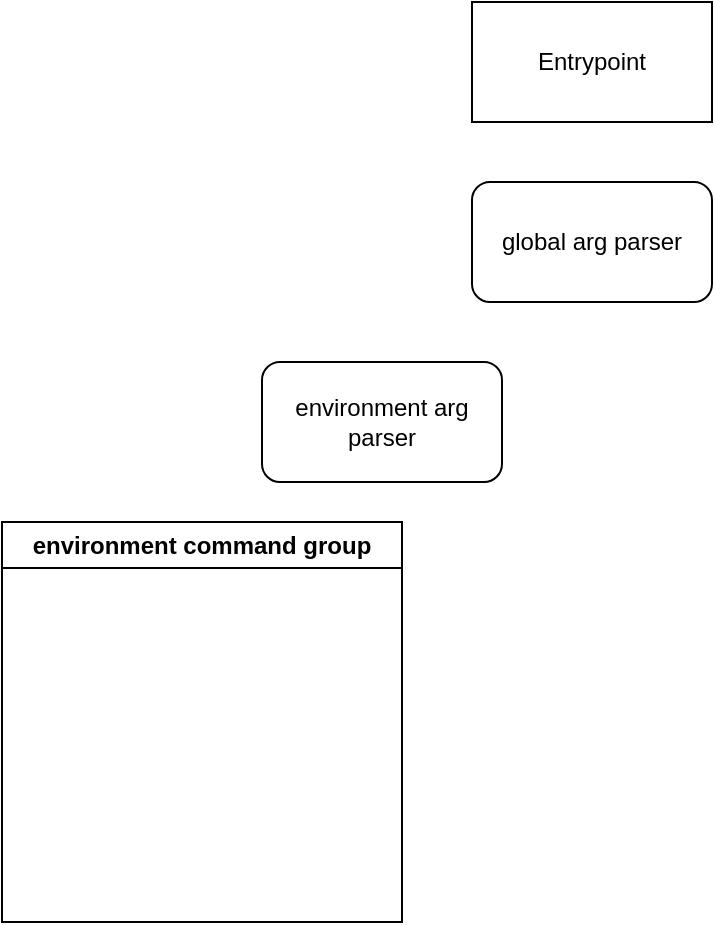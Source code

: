 <mxfile>
    <diagram id="sZ2XfdOtQ1m-JBm-YHE9" name="Page-1">
        <mxGraphModel dx="842" dy="454" grid="1" gridSize="10" guides="1" tooltips="1" connect="1" arrows="1" fold="1" page="1" pageScale="1" pageWidth="850" pageHeight="1100" math="0" shadow="0">
            <root>
                <mxCell id="0"/>
                <mxCell id="1" parent="0"/>
                <mxCell id="2" value="Entrypoint" style="rounded=0;whiteSpace=wrap;html=1;" vertex="1" parent="1">
                    <mxGeometry x="365" y="60" width="120" height="60" as="geometry"/>
                </mxCell>
                <mxCell id="3" value="global arg parser" style="rounded=1;whiteSpace=wrap;html=1;" vertex="1" parent="1">
                    <mxGeometry x="365" y="150" width="120" height="60" as="geometry"/>
                </mxCell>
                <mxCell id="4" value="environment arg parser" style="rounded=1;whiteSpace=wrap;html=1;" vertex="1" parent="1">
                    <mxGeometry x="260" y="240" width="120" height="60" as="geometry"/>
                </mxCell>
                <mxCell id="5" value="environment command group" style="swimlane;whiteSpace=wrap;html=1;" vertex="1" parent="1">
                    <mxGeometry x="130" y="320" width="200" height="200" as="geometry"/>
                </mxCell>
            </root>
        </mxGraphModel>
    </diagram>
</mxfile>